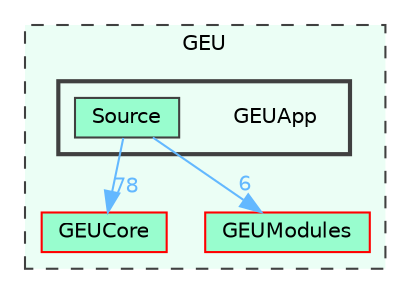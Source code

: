 digraph "C:/GEU/GEUApp"
{
 // LATEX_PDF_SIZE
  bgcolor="transparent";
  edge [fontname=Helvetica,fontsize=10,labelfontname=Helvetica,labelfontsize=10];
  node [fontname=Helvetica,fontsize=10,shape=box,height=0.2,width=0.4];
  compound=true
  subgraph clusterdir_a85d0d78e2eb84ff9365cb4c4d12fb89 {
    graph [ bgcolor="#ebfef5", pencolor="grey25", label="GEU", fontname=Helvetica,fontsize=10 style="filled,dashed", URL="dir_a85d0d78e2eb84ff9365cb4c4d12fb89.html",tooltip=""]
  dir_27e7292ccf631aad9354b9464cb90a84 [label="GEUCore", fillcolor="#98fdce", color="red", style="filled", URL="dir_27e7292ccf631aad9354b9464cb90a84.html",tooltip=""];
  dir_70e1bd6aad29eaa9efcef7cf630be9eb [label="GEUModules", fillcolor="#98fdce", color="red", style="filled", URL="dir_70e1bd6aad29eaa9efcef7cf630be9eb.html",tooltip=""];
  subgraph clusterdir_bd246592b309cf81b2bdfbcd10ccc68f {
    graph [ bgcolor="#ebfef5", pencolor="grey25", label="", fontname=Helvetica,fontsize=10 style="filled,bold", URL="dir_bd246592b309cf81b2bdfbcd10ccc68f.html",tooltip=""]
    dir_bd246592b309cf81b2bdfbcd10ccc68f [shape=plaintext, label="GEUApp"];
  dir_f2ac7c6e4501a428e303b82d0f866b72 [label="Source", fillcolor="#98fdce", color="grey25", style="filled", URL="dir_f2ac7c6e4501a428e303b82d0f866b72.html",tooltip=""];
  }
  }
  dir_f2ac7c6e4501a428e303b82d0f866b72->dir_27e7292ccf631aad9354b9464cb90a84 [headlabel="78", labeldistance=1.5 headhref="dir_000033_000015.html" href="dir_000033_000015.html" color="steelblue1" fontcolor="steelblue1"];
  dir_f2ac7c6e4501a428e303b82d0f866b72->dir_70e1bd6aad29eaa9efcef7cf630be9eb [headlabel="6", labeldistance=1.5 headhref="dir_000033_000016.html" href="dir_000033_000016.html" color="steelblue1" fontcolor="steelblue1"];
}

